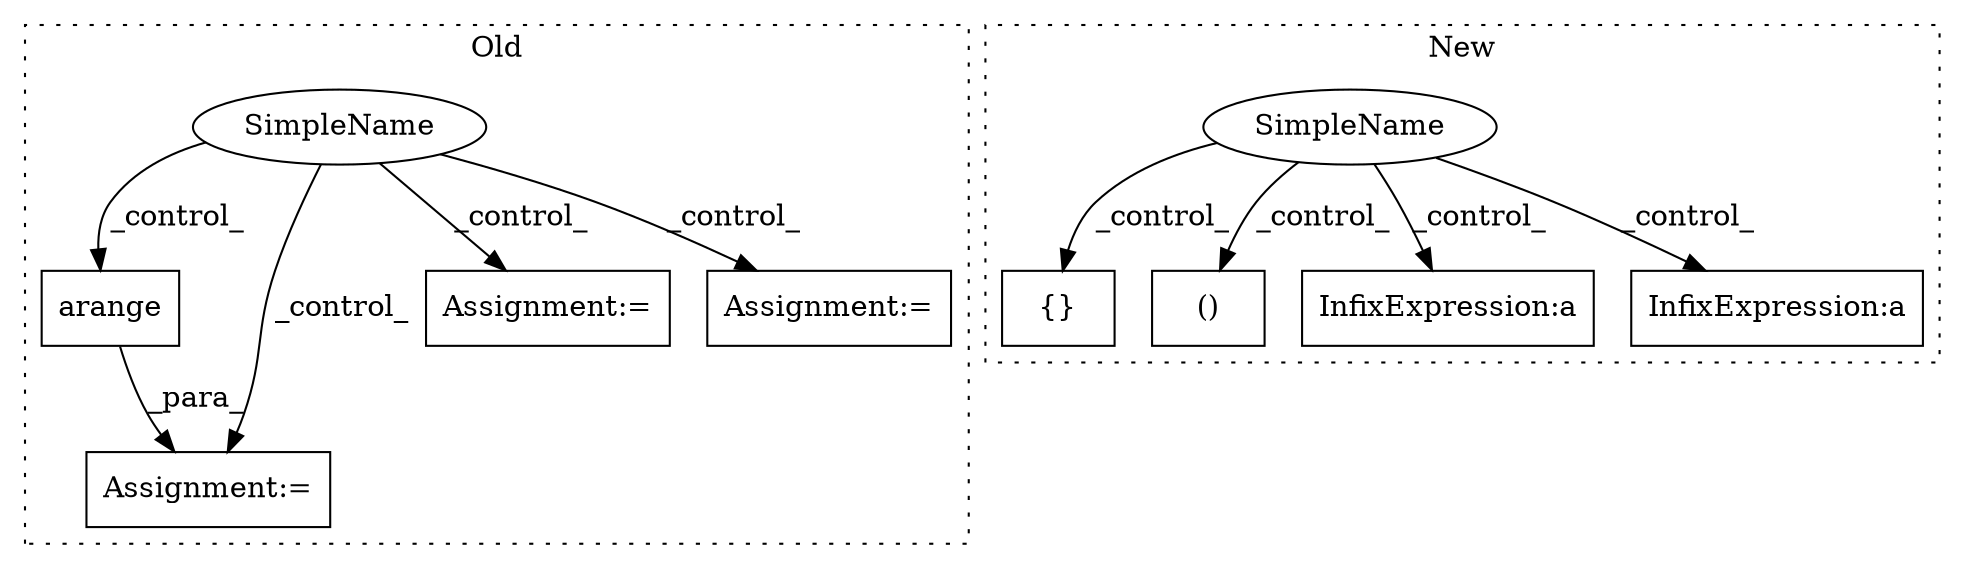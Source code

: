 digraph G {
subgraph cluster0 {
1 [label="arange" a="32" s="12754,12790" l="7,1" shape="box"];
5 [label="SimpleName" a="42" s="" l="" shape="ellipse"];
6 [label="Assignment:=" a="7" s="12833" l="1" shape="box"];
9 [label="Assignment:=" a="7" s="12664" l="2" shape="box"];
10 [label="Assignment:=" a="7" s="12947" l="1" shape="box"];
label = "Old";
style="dotted";
}
subgraph cluster1 {
2 [label="{}" a="4" s="12719,12721" l="1,1" shape="box"];
3 [label="SimpleName" a="42" s="" l="" shape="ellipse"];
4 [label="()" a="106" s="12529" l="25" shape="box"];
7 [label="InfixExpression:a" a="27" s="12701" l="3" shape="box"];
8 [label="InfixExpression:a" a="27" s="12736" l="3" shape="box"];
label = "New";
style="dotted";
}
1 -> 6 [label="_para_"];
3 -> 4 [label="_control_"];
3 -> 2 [label="_control_"];
3 -> 8 [label="_control_"];
3 -> 7 [label="_control_"];
5 -> 1 [label="_control_"];
5 -> 6 [label="_control_"];
5 -> 10 [label="_control_"];
5 -> 9 [label="_control_"];
}